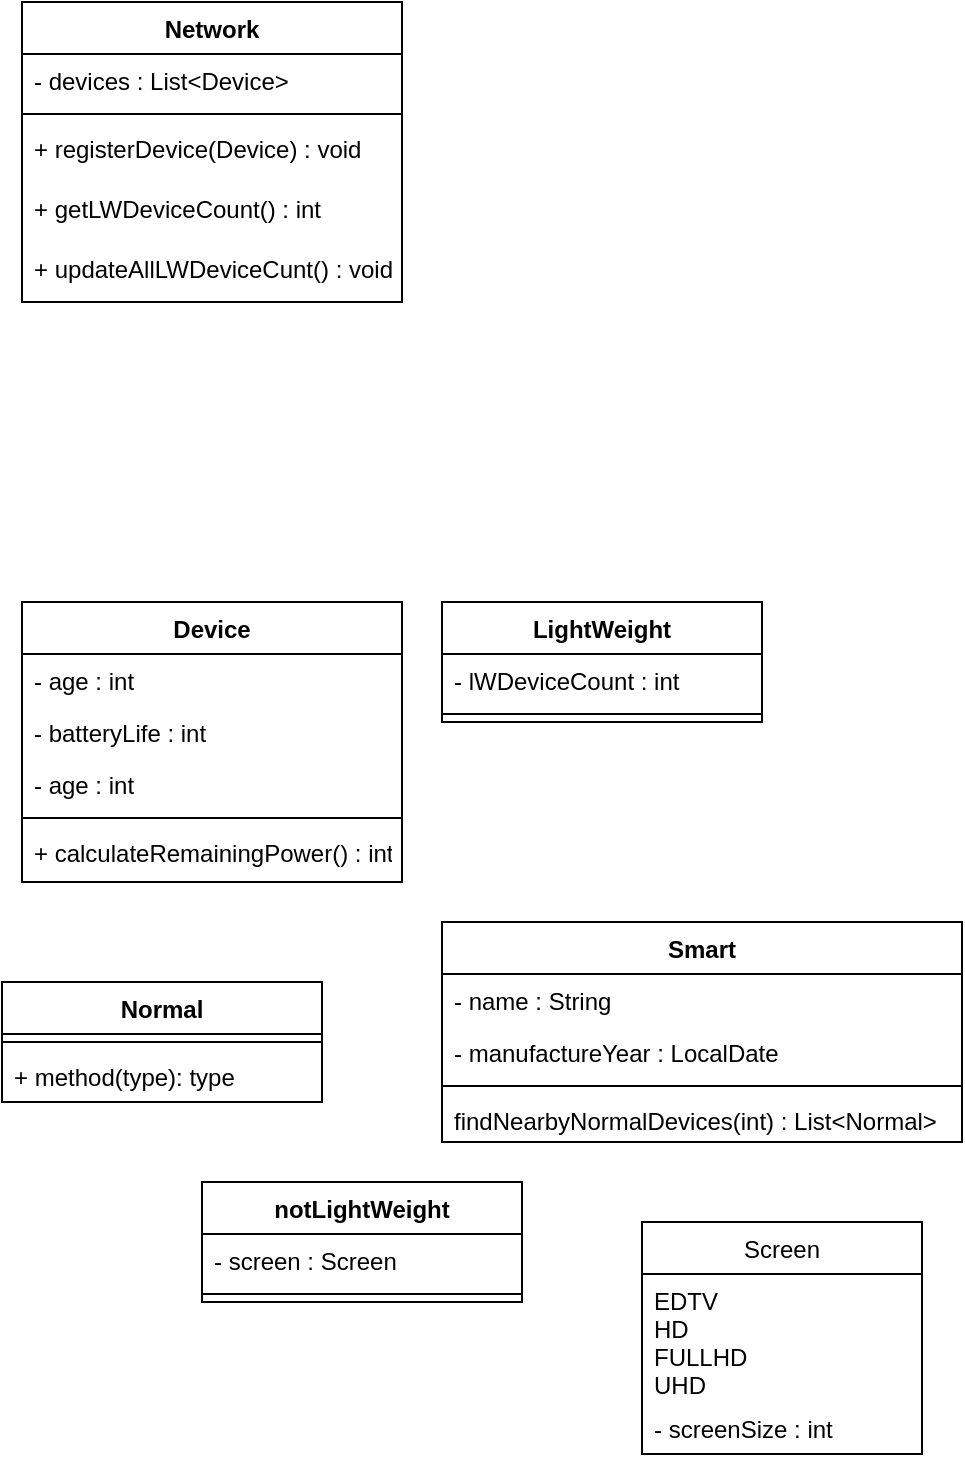 <mxfile version="16.4.5" type="device"><diagram id="IUYzDG-HMD75eqNb8p9e" name="Page-1"><mxGraphModel dx="426" dy="1641" grid="1" gridSize="10" guides="1" tooltips="1" connect="1" arrows="1" fold="1" page="1" pageScale="1" pageWidth="827" pageHeight="1169" math="0" shadow="0"><root><mxCell id="0"/><mxCell id="1" parent="0"/><mxCell id="U3en1UJewdHOgiTIMYbp-1" value="Network" style="swimlane;fontStyle=1;align=center;verticalAlign=top;childLayout=stackLayout;horizontal=1;startSize=26;horizontalStack=0;resizeParent=1;resizeParentMax=0;resizeLast=0;collapsible=1;marginBottom=0;" vertex="1" parent="1"><mxGeometry x="20" y="-140" width="190" height="150" as="geometry"/></mxCell><mxCell id="U3en1UJewdHOgiTIMYbp-2" value="- devices : List&lt;Device&gt;" style="text;strokeColor=none;fillColor=none;align=left;verticalAlign=top;spacingLeft=4;spacingRight=4;overflow=hidden;rotatable=0;points=[[0,0.5],[1,0.5]];portConstraint=eastwest;" vertex="1" parent="U3en1UJewdHOgiTIMYbp-1"><mxGeometry y="26" width="190" height="26" as="geometry"/></mxCell><mxCell id="U3en1UJewdHOgiTIMYbp-3" value="" style="line;strokeWidth=1;fillColor=none;align=left;verticalAlign=middle;spacingTop=-1;spacingLeft=3;spacingRight=3;rotatable=0;labelPosition=right;points=[];portConstraint=eastwest;" vertex="1" parent="U3en1UJewdHOgiTIMYbp-1"><mxGeometry y="52" width="190" height="8" as="geometry"/></mxCell><mxCell id="U3en1UJewdHOgiTIMYbp-4" value="+ registerDevice(Device) : void" style="text;strokeColor=none;fillColor=none;align=left;verticalAlign=top;spacingLeft=4;spacingRight=4;overflow=hidden;rotatable=0;points=[[0,0.5],[1,0.5]];portConstraint=eastwest;" vertex="1" parent="U3en1UJewdHOgiTIMYbp-1"><mxGeometry y="60" width="190" height="30" as="geometry"/></mxCell><mxCell id="U3en1UJewdHOgiTIMYbp-27" value="+ getLWDeviceCount() : int" style="text;strokeColor=none;fillColor=none;align=left;verticalAlign=top;spacingLeft=4;spacingRight=4;overflow=hidden;rotatable=0;points=[[0,0.5],[1,0.5]];portConstraint=eastwest;" vertex="1" parent="U3en1UJewdHOgiTIMYbp-1"><mxGeometry y="90" width="190" height="30" as="geometry"/></mxCell><mxCell id="U3en1UJewdHOgiTIMYbp-28" value="+ updateAllLWDeviceCunt() : void" style="text;strokeColor=none;fillColor=none;align=left;verticalAlign=top;spacingLeft=4;spacingRight=4;overflow=hidden;rotatable=0;points=[[0,0.5],[1,0.5]];portConstraint=eastwest;" vertex="1" parent="U3en1UJewdHOgiTIMYbp-1"><mxGeometry y="120" width="190" height="30" as="geometry"/></mxCell><mxCell id="U3en1UJewdHOgiTIMYbp-5" value="Device" style="swimlane;fontStyle=1;align=center;verticalAlign=top;childLayout=stackLayout;horizontal=1;startSize=26;horizontalStack=0;resizeParent=1;resizeParentMax=0;resizeLast=0;collapsible=1;marginBottom=0;" vertex="1" parent="1"><mxGeometry x="20" y="160" width="190" height="140" as="geometry"/></mxCell><mxCell id="U3en1UJewdHOgiTIMYbp-6" value="- age : int" style="text;strokeColor=none;fillColor=none;align=left;verticalAlign=top;spacingLeft=4;spacingRight=4;overflow=hidden;rotatable=0;points=[[0,0.5],[1,0.5]];portConstraint=eastwest;" vertex="1" parent="U3en1UJewdHOgiTIMYbp-5"><mxGeometry y="26" width="190" height="26" as="geometry"/></mxCell><mxCell id="U3en1UJewdHOgiTIMYbp-21" value="- batteryLife : int" style="text;strokeColor=none;fillColor=none;align=left;verticalAlign=top;spacingLeft=4;spacingRight=4;overflow=hidden;rotatable=0;points=[[0,0.5],[1,0.5]];portConstraint=eastwest;" vertex="1" parent="U3en1UJewdHOgiTIMYbp-5"><mxGeometry y="52" width="190" height="26" as="geometry"/></mxCell><mxCell id="U3en1UJewdHOgiTIMYbp-22" value="- age : int" style="text;strokeColor=none;fillColor=none;align=left;verticalAlign=top;spacingLeft=4;spacingRight=4;overflow=hidden;rotatable=0;points=[[0,0.5],[1,0.5]];portConstraint=eastwest;" vertex="1" parent="U3en1UJewdHOgiTIMYbp-5"><mxGeometry y="78" width="190" height="26" as="geometry"/></mxCell><mxCell id="U3en1UJewdHOgiTIMYbp-7" value="" style="line;strokeWidth=1;fillColor=none;align=left;verticalAlign=middle;spacingTop=-1;spacingLeft=3;spacingRight=3;rotatable=0;labelPosition=right;points=[];portConstraint=eastwest;" vertex="1" parent="U3en1UJewdHOgiTIMYbp-5"><mxGeometry y="104" width="190" height="8" as="geometry"/></mxCell><mxCell id="U3en1UJewdHOgiTIMYbp-8" value="+ calculateRemainingPower() : int" style="text;strokeColor=none;fillColor=none;align=left;verticalAlign=top;spacingLeft=4;spacingRight=4;overflow=hidden;rotatable=0;points=[[0,0.5],[1,0.5]];portConstraint=eastwest;" vertex="1" parent="U3en1UJewdHOgiTIMYbp-5"><mxGeometry y="112" width="190" height="28" as="geometry"/></mxCell><mxCell id="U3en1UJewdHOgiTIMYbp-9" value="Normal" style="swimlane;fontStyle=1;align=center;verticalAlign=top;childLayout=stackLayout;horizontal=1;startSize=26;horizontalStack=0;resizeParent=1;resizeParentMax=0;resizeLast=0;collapsible=1;marginBottom=0;" vertex="1" parent="1"><mxGeometry x="10" y="350" width="160" height="60" as="geometry"/></mxCell><mxCell id="U3en1UJewdHOgiTIMYbp-11" value="" style="line;strokeWidth=1;fillColor=none;align=left;verticalAlign=middle;spacingTop=-1;spacingLeft=3;spacingRight=3;rotatable=0;labelPosition=right;points=[];portConstraint=eastwest;" vertex="1" parent="U3en1UJewdHOgiTIMYbp-9"><mxGeometry y="26" width="160" height="8" as="geometry"/></mxCell><mxCell id="U3en1UJewdHOgiTIMYbp-12" value="+ method(type): type" style="text;strokeColor=none;fillColor=none;align=left;verticalAlign=top;spacingLeft=4;spacingRight=4;overflow=hidden;rotatable=0;points=[[0,0.5],[1,0.5]];portConstraint=eastwest;" vertex="1" parent="U3en1UJewdHOgiTIMYbp-9"><mxGeometry y="34" width="160" height="26" as="geometry"/></mxCell><mxCell id="U3en1UJewdHOgiTIMYbp-13" value="Smart" style="swimlane;fontStyle=1;align=center;verticalAlign=top;childLayout=stackLayout;horizontal=1;startSize=26;horizontalStack=0;resizeParent=1;resizeParentMax=0;resizeLast=0;collapsible=1;marginBottom=0;" vertex="1" parent="1"><mxGeometry x="230" y="320" width="260" height="110" as="geometry"/></mxCell><mxCell id="U3en1UJewdHOgiTIMYbp-14" value="- name : String" style="text;strokeColor=none;fillColor=none;align=left;verticalAlign=top;spacingLeft=4;spacingRight=4;overflow=hidden;rotatable=0;points=[[0,0.5],[1,0.5]];portConstraint=eastwest;" vertex="1" parent="U3en1UJewdHOgiTIMYbp-13"><mxGeometry y="26" width="260" height="26" as="geometry"/></mxCell><mxCell id="U3en1UJewdHOgiTIMYbp-29" value="- manufactureYear : LocalDate" style="text;strokeColor=none;fillColor=none;align=left;verticalAlign=top;spacingLeft=4;spacingRight=4;overflow=hidden;rotatable=0;points=[[0,0.5],[1,0.5]];portConstraint=eastwest;" vertex="1" parent="U3en1UJewdHOgiTIMYbp-13"><mxGeometry y="52" width="260" height="26" as="geometry"/></mxCell><mxCell id="U3en1UJewdHOgiTIMYbp-15" value="" style="line;strokeWidth=1;fillColor=none;align=left;verticalAlign=middle;spacingTop=-1;spacingLeft=3;spacingRight=3;rotatable=0;labelPosition=right;points=[];portConstraint=eastwest;" vertex="1" parent="U3en1UJewdHOgiTIMYbp-13"><mxGeometry y="78" width="260" height="8" as="geometry"/></mxCell><mxCell id="U3en1UJewdHOgiTIMYbp-16" value="findNearbyNormalDevices(int) : List&lt;Normal&gt;" style="text;strokeColor=none;fillColor=none;align=left;verticalAlign=top;spacingLeft=4;spacingRight=4;overflow=hidden;rotatable=0;points=[[0,0.5],[1,0.5]];portConstraint=eastwest;" vertex="1" parent="U3en1UJewdHOgiTIMYbp-13"><mxGeometry y="86" width="260" height="24" as="geometry"/></mxCell><mxCell id="U3en1UJewdHOgiTIMYbp-17" value="LightWeight" style="swimlane;fontStyle=1;align=center;verticalAlign=top;childLayout=stackLayout;horizontal=1;startSize=26;horizontalStack=0;resizeParent=1;resizeParentMax=0;resizeLast=0;collapsible=1;marginBottom=0;" vertex="1" parent="1"><mxGeometry x="230" y="160" width="160" height="60" as="geometry"/></mxCell><mxCell id="U3en1UJewdHOgiTIMYbp-18" value="- lWDeviceCount : int" style="text;strokeColor=none;fillColor=none;align=left;verticalAlign=top;spacingLeft=4;spacingRight=4;overflow=hidden;rotatable=0;points=[[0,0.5],[1,0.5]];portConstraint=eastwest;" vertex="1" parent="U3en1UJewdHOgiTIMYbp-17"><mxGeometry y="26" width="160" height="26" as="geometry"/></mxCell><mxCell id="U3en1UJewdHOgiTIMYbp-19" value="" style="line;strokeWidth=1;fillColor=none;align=left;verticalAlign=middle;spacingTop=-1;spacingLeft=3;spacingRight=3;rotatable=0;labelPosition=right;points=[];portConstraint=eastwest;" vertex="1" parent="U3en1UJewdHOgiTIMYbp-17"><mxGeometry y="52" width="160" height="8" as="geometry"/></mxCell><mxCell id="U3en1UJewdHOgiTIMYbp-23" value="notLightWeight" style="swimlane;fontStyle=1;align=center;verticalAlign=top;childLayout=stackLayout;horizontal=1;startSize=26;horizontalStack=0;resizeParent=1;resizeParentMax=0;resizeLast=0;collapsible=1;marginBottom=0;" vertex="1" parent="1"><mxGeometry x="110" y="450" width="160" height="60" as="geometry"/></mxCell><mxCell id="U3en1UJewdHOgiTIMYbp-24" value="- screen : Screen" style="text;strokeColor=none;fillColor=none;align=left;verticalAlign=top;spacingLeft=4;spacingRight=4;overflow=hidden;rotatable=0;points=[[0,0.5],[1,0.5]];portConstraint=eastwest;" vertex="1" parent="U3en1UJewdHOgiTIMYbp-23"><mxGeometry y="26" width="160" height="26" as="geometry"/></mxCell><mxCell id="U3en1UJewdHOgiTIMYbp-25" value="" style="line;strokeWidth=1;fillColor=none;align=left;verticalAlign=middle;spacingTop=-1;spacingLeft=3;spacingRight=3;rotatable=0;labelPosition=right;points=[];portConstraint=eastwest;" vertex="1" parent="U3en1UJewdHOgiTIMYbp-23"><mxGeometry y="52" width="160" height="8" as="geometry"/></mxCell><mxCell id="U3en1UJewdHOgiTIMYbp-30" value="Screen" style="swimlane;fontStyle=0;childLayout=stackLayout;horizontal=1;startSize=26;fillColor=none;horizontalStack=0;resizeParent=1;resizeParentMax=0;resizeLast=0;collapsible=1;marginBottom=0;" vertex="1" parent="1"><mxGeometry x="330" y="470" width="140" height="116" as="geometry"/></mxCell><mxCell id="U3en1UJewdHOgiTIMYbp-31" value="EDTV&#10;HD&#10;FULLHD&#10;UHD" style="text;strokeColor=none;fillColor=none;align=left;verticalAlign=top;spacingLeft=4;spacingRight=4;overflow=hidden;rotatable=0;points=[[0,0.5],[1,0.5]];portConstraint=eastwest;" vertex="1" parent="U3en1UJewdHOgiTIMYbp-30"><mxGeometry y="26" width="140" height="64" as="geometry"/></mxCell><mxCell id="U3en1UJewdHOgiTIMYbp-32" value="- screenSize : int" style="text;strokeColor=none;fillColor=none;align=left;verticalAlign=top;spacingLeft=4;spacingRight=4;overflow=hidden;rotatable=0;points=[[0,0.5],[1,0.5]];portConstraint=eastwest;" vertex="1" parent="U3en1UJewdHOgiTIMYbp-30"><mxGeometry y="90" width="140" height="26" as="geometry"/></mxCell></root></mxGraphModel></diagram></mxfile>